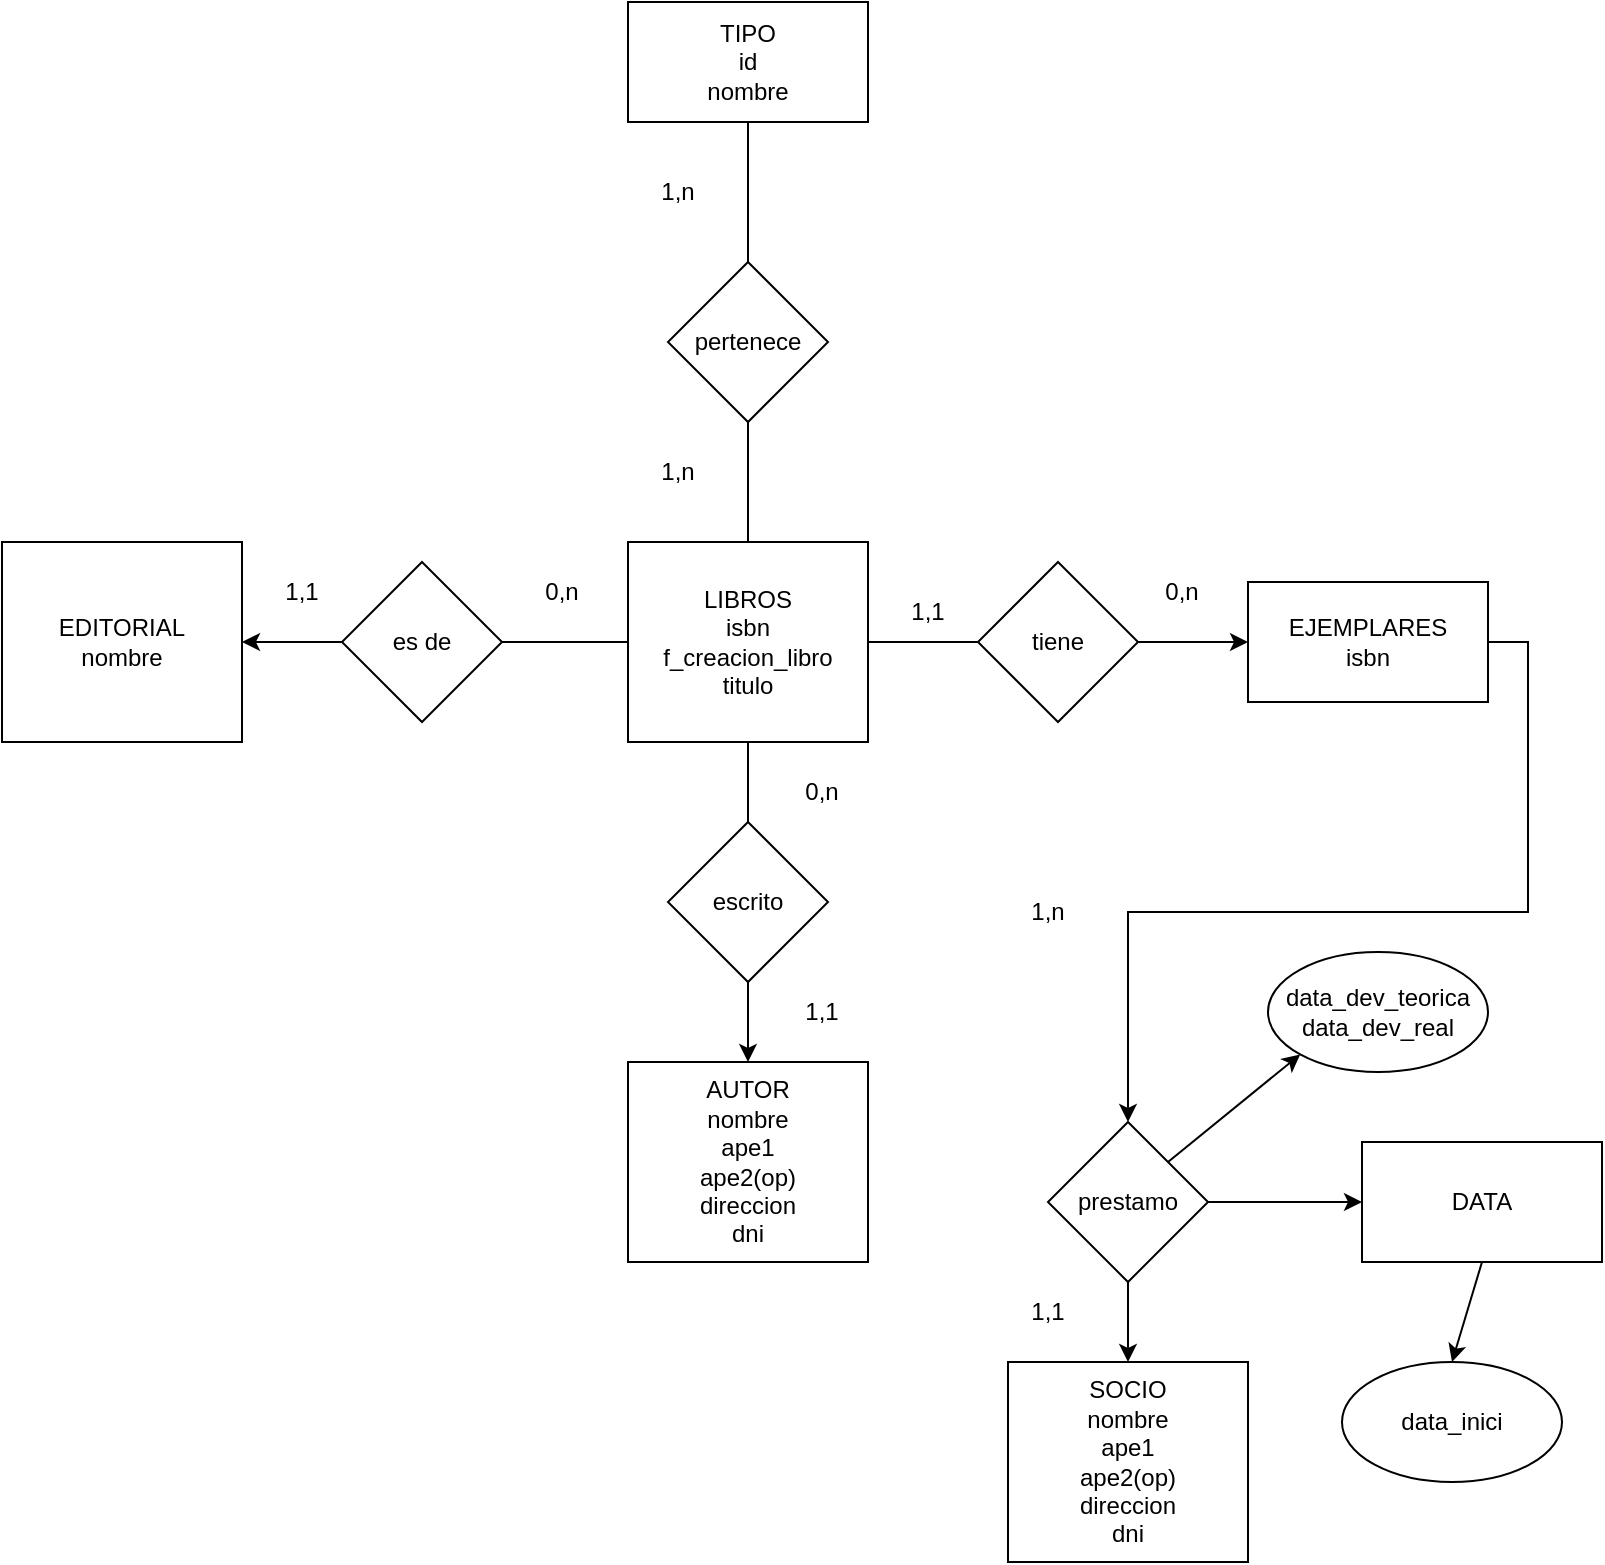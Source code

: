 <mxfile version="20.6.2" type="device"><diagram id="R2lEEEUBdFMjLlhIrx00" name="Page-1"><mxGraphModel dx="825" dy="959" grid="1" gridSize="10" guides="1" tooltips="1" connect="1" arrows="1" fold="1" page="1" pageScale="1" pageWidth="850" pageHeight="1100" math="0" shadow="0" extFonts="Permanent Marker^https://fonts.googleapis.com/css?family=Permanent+Marker"><root><mxCell id="0"/><mxCell id="1" parent="0"/><mxCell id="U7zhdIrLNmm6I3p6Ou0z-2" style="edgeStyle=orthogonalEdgeStyle;rounded=0;orthogonalLoop=1;jettySize=auto;html=1;startArrow=none;" edge="1" parent="1" source="U7zhdIrLNmm6I3p6Ou0z-15" target="U7zhdIrLNmm6I3p6Ou0z-1"><mxGeometry relative="1" as="geometry"/></mxCell><mxCell id="U7zhdIrLNmm6I3p6Ou0z-24" style="edgeStyle=orthogonalEdgeStyle;rounded=0;orthogonalLoop=1;jettySize=auto;html=1;startArrow=none;" edge="1" parent="1" source="U7zhdIrLNmm6I3p6Ou0z-25" target="U7zhdIrLNmm6I3p6Ou0z-23"><mxGeometry relative="1" as="geometry"/></mxCell><mxCell id="kIBEvwvopND7gRDemhqe-1" value="LIBROS&lt;br&gt;isbn&lt;br&gt;f_creacion_libro&lt;br&gt;titulo" style="rounded=0;whiteSpace=wrap;html=1;" parent="1" vertex="1"><mxGeometry x="343" y="320" width="120" height="100" as="geometry"/></mxCell><mxCell id="U7zhdIrLNmm6I3p6Ou0z-4" value="" style="edgeStyle=orthogonalEdgeStyle;rounded=0;orthogonalLoop=1;jettySize=auto;html=1;startArrow=none;entryX=0.5;entryY=0;entryDx=0;entryDy=0;" edge="1" parent="1" source="U7zhdIrLNmm6I3p6Ou0z-5" target="U7zhdIrLNmm6I3p6Ou0z-9"><mxGeometry relative="1" as="geometry"><mxPoint x="593" y="740.0" as="targetPoint"/></mxGeometry></mxCell><mxCell id="U7zhdIrLNmm6I3p6Ou0z-20" style="edgeStyle=orthogonalEdgeStyle;rounded=0;orthogonalLoop=1;jettySize=auto;html=1;entryX=0.5;entryY=0;entryDx=0;entryDy=0;exitX=1;exitY=0.5;exitDx=0;exitDy=0;" edge="1" parent="1" source="kIBEvwvopND7gRDemhqe-9" target="U7zhdIrLNmm6I3p6Ou0z-5"><mxGeometry relative="1" as="geometry"/></mxCell><mxCell id="kIBEvwvopND7gRDemhqe-9" value="EJEMPLARES&lt;br&gt;isbn" style="rounded=0;whiteSpace=wrap;html=1;" parent="1" vertex="1"><mxGeometry x="653" y="340" width="120" height="60" as="geometry"/></mxCell><mxCell id="U7zhdIrLNmm6I3p6Ou0z-18" style="edgeStyle=orthogonalEdgeStyle;rounded=0;orthogonalLoop=1;jettySize=auto;html=1;entryX=0;entryY=0.5;entryDx=0;entryDy=0;" edge="1" parent="1" source="kIBEvwvopND7gRDemhqe-11" target="kIBEvwvopND7gRDemhqe-9"><mxGeometry relative="1" as="geometry"/></mxCell><mxCell id="kIBEvwvopND7gRDemhqe-11" value="tiene" style="rhombus;whiteSpace=wrap;html=1;" parent="1" vertex="1"><mxGeometry x="518" y="330" width="80" height="80" as="geometry"/></mxCell><mxCell id="kIBEvwvopND7gRDemhqe-12" value="" style="endArrow=none;html=1;rounded=0;entryX=0;entryY=0.5;entryDx=0;entryDy=0;exitX=1;exitY=0.5;exitDx=0;exitDy=0;" parent="1" source="kIBEvwvopND7gRDemhqe-1" target="kIBEvwvopND7gRDemhqe-11" edge="1"><mxGeometry width="50" height="50" relative="1" as="geometry"><mxPoint x="463" y="370.0" as="sourcePoint"/><mxPoint x="658" y="370.0" as="targetPoint"/></mxGeometry></mxCell><mxCell id="kIBEvwvopND7gRDemhqe-13" value="1,1" style="text;html=1;strokeColor=none;fillColor=none;align=center;verticalAlign=middle;whiteSpace=wrap;rounded=0;" parent="1" vertex="1"><mxGeometry x="463" y="340" width="60" height="30" as="geometry"/></mxCell><mxCell id="kIBEvwvopND7gRDemhqe-14" value="0,n" style="text;html=1;strokeColor=none;fillColor=none;align=center;verticalAlign=middle;whiteSpace=wrap;rounded=0;" parent="1" vertex="1"><mxGeometry x="590" y="330" width="60" height="30" as="geometry"/></mxCell><mxCell id="kIBEvwvopND7gRDemhqe-15" value="TIPO&lt;br&gt;id&lt;br&gt;nombre" style="rounded=0;whiteSpace=wrap;html=1;" parent="1" vertex="1"><mxGeometry x="343" y="50" width="120" height="60" as="geometry"/></mxCell><mxCell id="kIBEvwvopND7gRDemhqe-16" value="" style="endArrow=none;html=1;rounded=0;entryX=0.5;entryY=1;entryDx=0;entryDy=0;exitX=0.5;exitY=0;exitDx=0;exitDy=0;startArrow=none;" parent="1" source="kIBEvwvopND7gRDemhqe-17" target="kIBEvwvopND7gRDemhqe-15" edge="1"><mxGeometry width="50" height="50" relative="1" as="geometry"><mxPoint x="378" y="340" as="sourcePoint"/><mxPoint x="428" y="290" as="targetPoint"/></mxGeometry></mxCell><mxCell id="kIBEvwvopND7gRDemhqe-17" value="pertenece" style="rhombus;whiteSpace=wrap;html=1;" parent="1" vertex="1"><mxGeometry x="363" y="180" width="80" height="80" as="geometry"/></mxCell><mxCell id="kIBEvwvopND7gRDemhqe-18" value="" style="endArrow=none;html=1;rounded=0;entryX=0.5;entryY=1;entryDx=0;entryDy=0;exitX=0.5;exitY=0;exitDx=0;exitDy=0;" parent="1" source="kIBEvwvopND7gRDemhqe-1" target="kIBEvwvopND7gRDemhqe-17" edge="1"><mxGeometry width="50" height="50" relative="1" as="geometry"><mxPoint x="403" y="290.0" as="sourcePoint"/><mxPoint x="403" y="110" as="targetPoint"/></mxGeometry></mxCell><mxCell id="kIBEvwvopND7gRDemhqe-19" value="1,n" style="text;html=1;strokeColor=none;fillColor=none;align=center;verticalAlign=middle;whiteSpace=wrap;rounded=0;" parent="1" vertex="1"><mxGeometry x="338" y="270" width="60" height="30" as="geometry"/></mxCell><mxCell id="kIBEvwvopND7gRDemhqe-20" value="1,n" style="text;html=1;strokeColor=none;fillColor=none;align=center;verticalAlign=middle;whiteSpace=wrap;rounded=0;" parent="1" vertex="1"><mxGeometry x="338" y="130" width="60" height="30" as="geometry"/></mxCell><mxCell id="U7zhdIrLNmm6I3p6Ou0z-1" value="AUTOR&lt;br&gt;nombre&lt;br&gt;ape1&lt;br&gt;ape2(op)&lt;br&gt;direccion&lt;br&gt;dni" style="rounded=0;whiteSpace=wrap;html=1;" vertex="1" parent="1"><mxGeometry x="343" y="580" width="120" height="100" as="geometry"/></mxCell><mxCell id="U7zhdIrLNmm6I3p6Ou0z-36" style="edgeStyle=orthogonalEdgeStyle;rounded=0;orthogonalLoop=1;jettySize=auto;html=1;" edge="1" parent="1" source="U7zhdIrLNmm6I3p6Ou0z-5" target="U7zhdIrLNmm6I3p6Ou0z-37"><mxGeometry relative="1" as="geometry"><mxPoint x="690" y="650.0" as="targetPoint"/></mxGeometry></mxCell><mxCell id="U7zhdIrLNmm6I3p6Ou0z-5" value="prestamo" style="rhombus;whiteSpace=wrap;html=1;" vertex="1" parent="1"><mxGeometry x="553" y="610" width="80" height="80" as="geometry"/></mxCell><mxCell id="U7zhdIrLNmm6I3p6Ou0z-7" value="1,1" style="text;html=1;strokeColor=none;fillColor=none;align=center;verticalAlign=middle;whiteSpace=wrap;rounded=0;" vertex="1" parent="1"><mxGeometry x="523" y="690" width="60" height="30" as="geometry"/></mxCell><mxCell id="U7zhdIrLNmm6I3p6Ou0z-8" value="1,n" style="text;html=1;strokeColor=none;fillColor=none;align=center;verticalAlign=middle;whiteSpace=wrap;rounded=0;" vertex="1" parent="1"><mxGeometry x="523" y="490" width="60" height="30" as="geometry"/></mxCell><mxCell id="U7zhdIrLNmm6I3p6Ou0z-9" value="SOCIO&lt;br&gt;nombre&lt;br&gt;ape1&lt;br&gt;ape2(op)&lt;br&gt;direccion&lt;br&gt;dni" style="whiteSpace=wrap;html=1;rounded=0;" vertex="1" parent="1"><mxGeometry x="533" y="730" width="120" height="100" as="geometry"/></mxCell><mxCell id="U7zhdIrLNmm6I3p6Ou0z-15" value="escrito" style="rhombus;whiteSpace=wrap;html=1;" vertex="1" parent="1"><mxGeometry x="363" y="460" width="80" height="80" as="geometry"/></mxCell><mxCell id="U7zhdIrLNmm6I3p6Ou0z-16" value="" style="edgeStyle=orthogonalEdgeStyle;rounded=0;orthogonalLoop=1;jettySize=auto;html=1;endArrow=none;" edge="1" parent="1" source="kIBEvwvopND7gRDemhqe-1" target="U7zhdIrLNmm6I3p6Ou0z-15"><mxGeometry relative="1" as="geometry"><mxPoint x="403" y="420.0" as="sourcePoint"/><mxPoint x="403" y="580.0" as="targetPoint"/></mxGeometry></mxCell><mxCell id="U7zhdIrLNmm6I3p6Ou0z-23" value="EDITORIAL&lt;br&gt;nombre" style="rounded=0;whiteSpace=wrap;html=1;" vertex="1" parent="1"><mxGeometry x="30" y="320" width="120" height="100" as="geometry"/></mxCell><mxCell id="U7zhdIrLNmm6I3p6Ou0z-25" value="es de" style="rhombus;whiteSpace=wrap;html=1;" vertex="1" parent="1"><mxGeometry x="200" y="330" width="80" height="80" as="geometry"/></mxCell><mxCell id="U7zhdIrLNmm6I3p6Ou0z-26" value="" style="edgeStyle=orthogonalEdgeStyle;rounded=0;orthogonalLoop=1;jettySize=auto;html=1;endArrow=none;" edge="1" parent="1" source="kIBEvwvopND7gRDemhqe-1" target="U7zhdIrLNmm6I3p6Ou0z-25"><mxGeometry relative="1" as="geometry"><mxPoint x="343" y="370.0" as="sourcePoint"/><mxPoint x="150" y="370.0" as="targetPoint"/></mxGeometry></mxCell><mxCell id="U7zhdIrLNmm6I3p6Ou0z-27" value="0,n" style="text;html=1;strokeColor=none;fillColor=none;align=center;verticalAlign=middle;whiteSpace=wrap;rounded=0;" vertex="1" parent="1"><mxGeometry x="280" y="330" width="60" height="30" as="geometry"/></mxCell><mxCell id="U7zhdIrLNmm6I3p6Ou0z-28" value="1,1" style="text;html=1;strokeColor=none;fillColor=none;align=center;verticalAlign=middle;whiteSpace=wrap;rounded=0;" vertex="1" parent="1"><mxGeometry x="150" y="330" width="60" height="30" as="geometry"/></mxCell><mxCell id="U7zhdIrLNmm6I3p6Ou0z-30" value="0,n" style="text;html=1;strokeColor=none;fillColor=none;align=center;verticalAlign=middle;whiteSpace=wrap;rounded=0;" vertex="1" parent="1"><mxGeometry x="410" y="430" width="60" height="30" as="geometry"/></mxCell><mxCell id="U7zhdIrLNmm6I3p6Ou0z-31" value="1,1" style="text;html=1;strokeColor=none;fillColor=none;align=center;verticalAlign=middle;whiteSpace=wrap;rounded=0;" vertex="1" parent="1"><mxGeometry x="410" y="540" width="60" height="30" as="geometry"/></mxCell><mxCell id="U7zhdIrLNmm6I3p6Ou0z-32" value="data_dev_teorica&lt;br&gt;data_dev_real" style="ellipse;whiteSpace=wrap;html=1;" vertex="1" parent="1"><mxGeometry x="663" y="525" width="110" height="60" as="geometry"/></mxCell><mxCell id="U7zhdIrLNmm6I3p6Ou0z-37" value="DATA" style="rounded=0;whiteSpace=wrap;html=1;" vertex="1" parent="1"><mxGeometry x="710" y="620.0" width="120" height="60" as="geometry"/></mxCell><mxCell id="U7zhdIrLNmm6I3p6Ou0z-38" value="data_inici" style="ellipse;whiteSpace=wrap;html=1;" vertex="1" parent="1"><mxGeometry x="700" y="730" width="110" height="60" as="geometry"/></mxCell><mxCell id="U7zhdIrLNmm6I3p6Ou0z-39" value="" style="endArrow=classic;html=1;rounded=0;exitX=0.5;exitY=1;exitDx=0;exitDy=0;entryX=0.5;entryY=0;entryDx=0;entryDy=0;" edge="1" parent="1" source="U7zhdIrLNmm6I3p6Ou0z-37" target="U7zhdIrLNmm6I3p6Ou0z-38"><mxGeometry width="50" height="50" relative="1" as="geometry"><mxPoint x="600" y="560" as="sourcePoint"/><mxPoint x="650" y="510" as="targetPoint"/></mxGeometry></mxCell><mxCell id="U7zhdIrLNmm6I3p6Ou0z-40" value="" style="endArrow=classic;html=1;rounded=0;exitX=1;exitY=0;exitDx=0;exitDy=0;entryX=0;entryY=1;entryDx=0;entryDy=0;" edge="1" parent="1" source="U7zhdIrLNmm6I3p6Ou0z-5" target="U7zhdIrLNmm6I3p6Ou0z-32"><mxGeometry width="50" height="50" relative="1" as="geometry"><mxPoint x="780" y="690.0" as="sourcePoint"/><mxPoint x="450" y="720" as="targetPoint"/></mxGeometry></mxCell></root></mxGraphModel></diagram></mxfile>